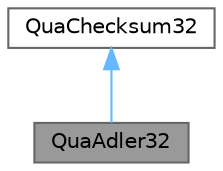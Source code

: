 digraph "QuaAdler32"
{
 // LATEX_PDF_SIZE
  bgcolor="transparent";
  edge [fontname=Helvetica,fontsize=10,labelfontname=Helvetica,labelfontsize=10];
  node [fontname=Helvetica,fontsize=10,shape=box,height=0.2,width=0.4];
  Node1 [label="QuaAdler32",height=0.2,width=0.4,color="gray40", fillcolor="grey60", style="filled", fontcolor="black",tooltip="Adler32 checksum."];
  Node2 -> Node1 [dir="back",color="steelblue1",style="solid"];
  Node2 [label="QuaChecksum32",height=0.2,width=0.4,color="gray40", fillcolor="white", style="filled",URL="$classQuaChecksum32.html",tooltip="Checksum interface."];
}
